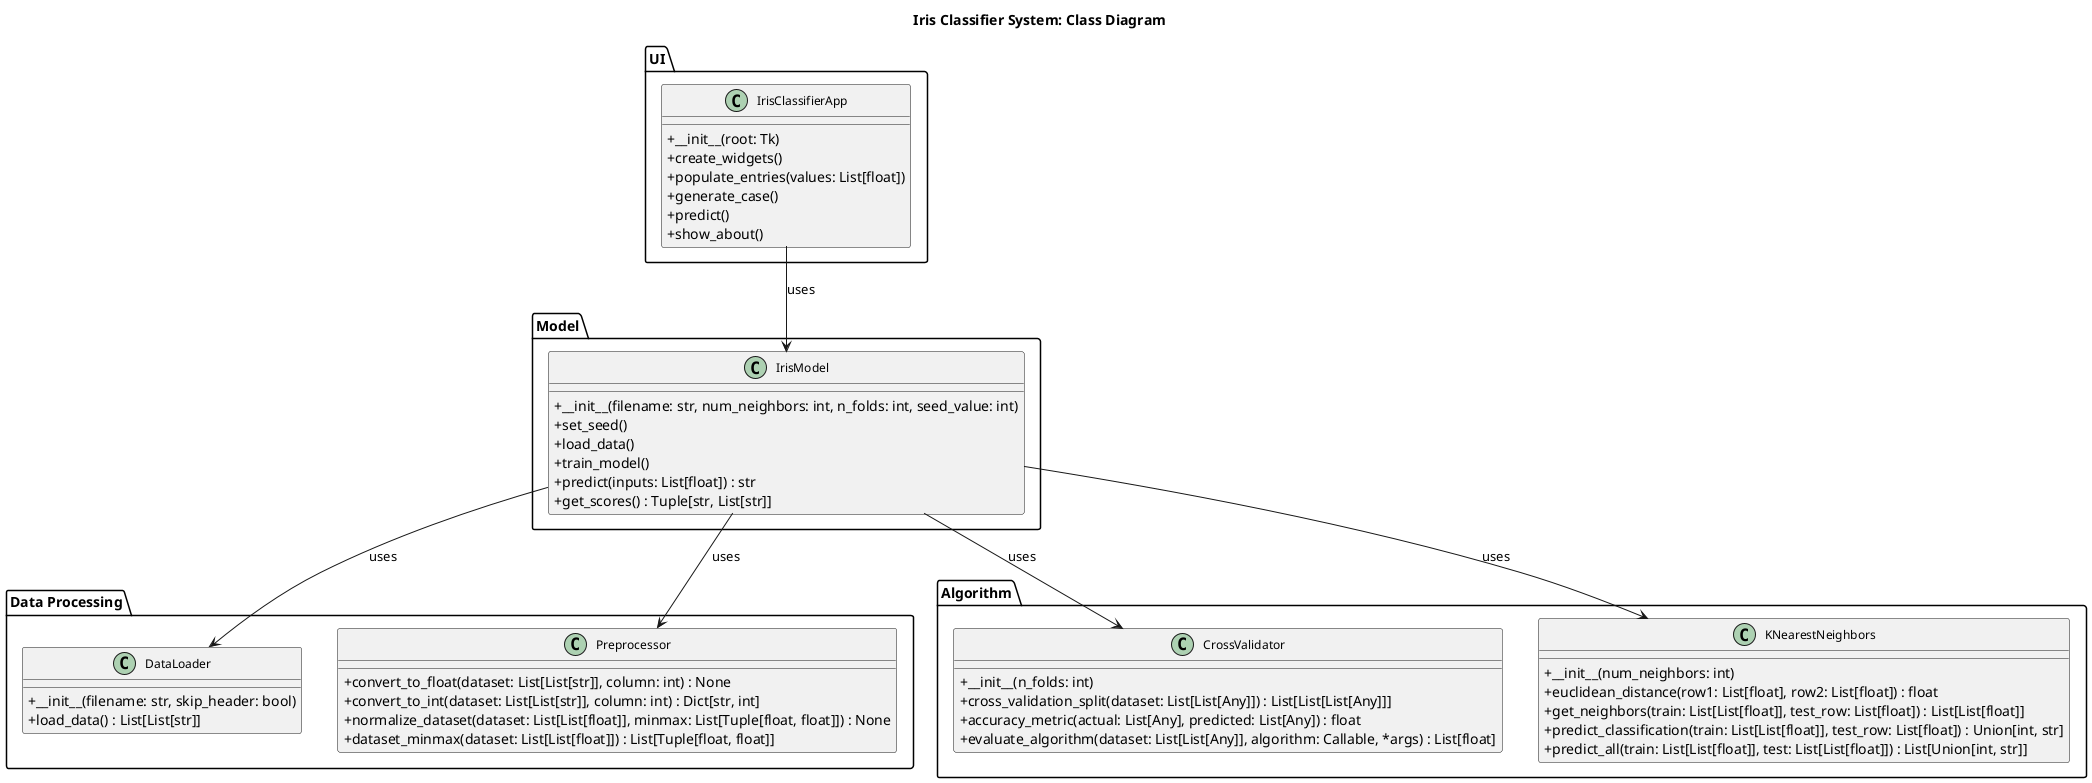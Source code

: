 @startuml Iris Classifier System: Class Diagram

title Iris Classifier System: Class Diagram

skinparam classAttributeIconSize 0
skinparam classFontSize 12
skinparam classFontColor Black

package "UI" {
    class IrisClassifierApp {
        +__init__(root: Tk)
        +create_widgets()
        +populate_entries(values: List[float])
        +generate_case()
        +predict()
        +show_about()
    }
}

package "Model" {
    class IrisModel {
        +__init__(filename: str, num_neighbors: int, n_folds: int, seed_value: int)
        +set_seed()
        +load_data()
        +train_model()
        +predict(inputs: List[float]) : str
        +get_scores() : Tuple[str, List[str]]
    }
}

package "Data Processing" {
    class DataLoader {
        +__init__(filename: str, skip_header: bool)
        +load_data() : List[List[str]]
    }

    class Preprocessor {
        +convert_to_float(dataset: List[List[str]], column: int) : None
        +convert_to_int(dataset: List[List[str]], column: int) : Dict[str, int]
        +normalize_dataset(dataset: List[List[float]], minmax: List[Tuple[float, float]]) : None
        +dataset_minmax(dataset: List[List[float]]) : List[Tuple[float, float]]
    }
}

package "Algorithm" {
    class CrossValidator {
        +__init__(n_folds: int)
        +cross_validation_split(dataset: List[List[Any]]) : List[List[List[Any]]]
        +accuracy_metric(actual: List[Any], predicted: List[Any]) : float
        +evaluate_algorithm(dataset: List[List[Any]], algorithm: Callable, *args) : List[float]
    }

    class KNearestNeighbors {
        +__init__(num_neighbors: int)
        +euclidean_distance(row1: List[float], row2: List[float]) : float
        +get_neighbors(train: List[List[float]], test_row: List[float]) : List[List[float]]
        +predict_classification(train: List[List[float]], test_row: List[float]) : Union[int, str]
        +predict_all(train: List[List[float]], test: List[List[float]]) : List[Union[int, str]]
    }
}

IrisClassifierApp --> IrisModel : uses
IrisModel --> DataLoader : uses
IrisModel --> Preprocessor : uses
IrisModel --> CrossValidator : uses
IrisModel --> KNearestNeighbors : uses

@enduml
